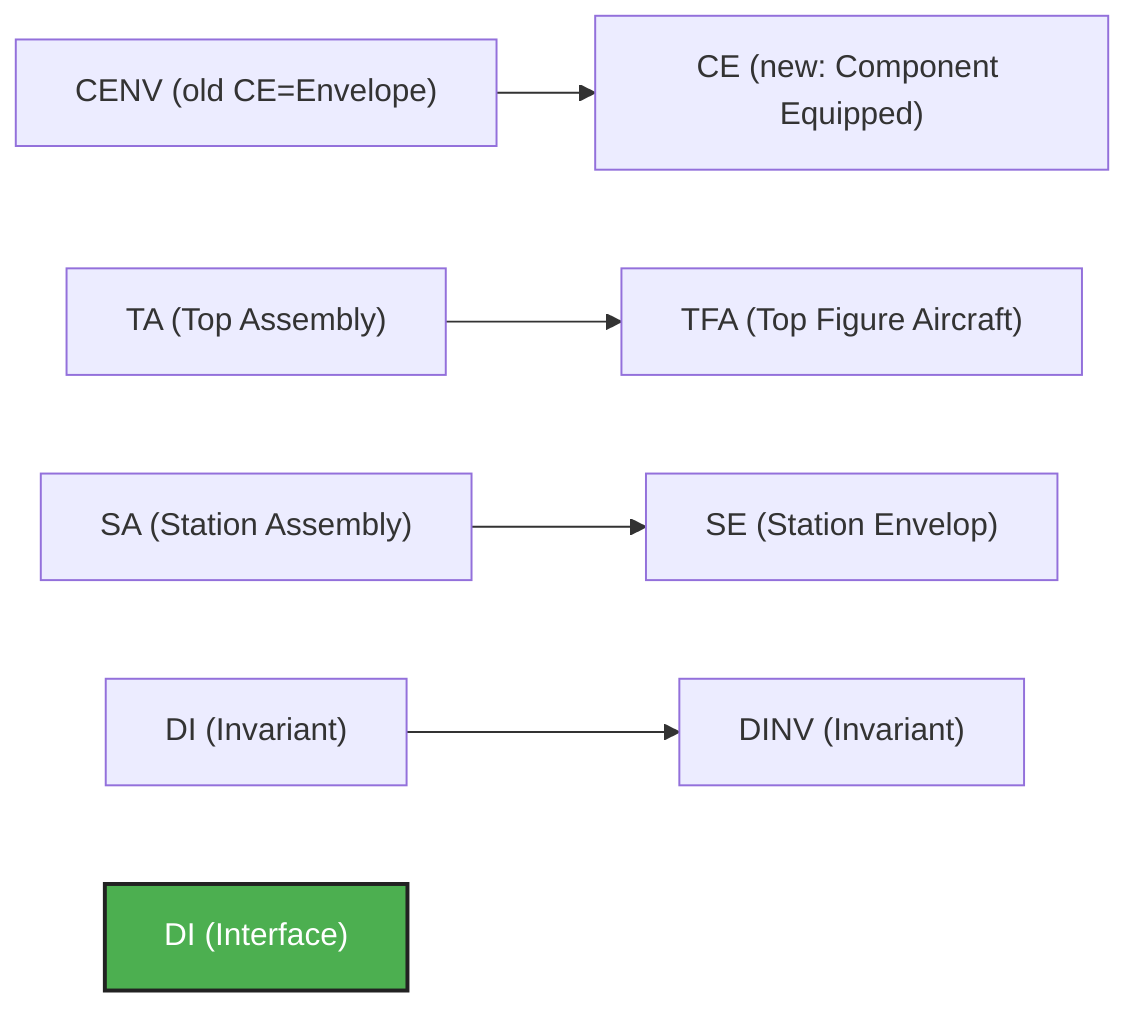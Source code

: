flowchart LR
  CENV["CENV (old CE=Envelope)"] --> CE["CE (new: Component Equipped)"]
  TA["TA (Top Assembly)"] --> TFA["TFA (Top Figure Aircraft)"]
  SA["SA (Station Assembly)"] --> SE["SE (Station Envelop)"]
  DIINV["DI (Invariant)"] --> DINV["DINV (Invariant)"]
  DIIF["DI (Interface)"]:::now
  classDef now fill:#4CAF50,stroke:#222,color:#fff,stroke-width:2px